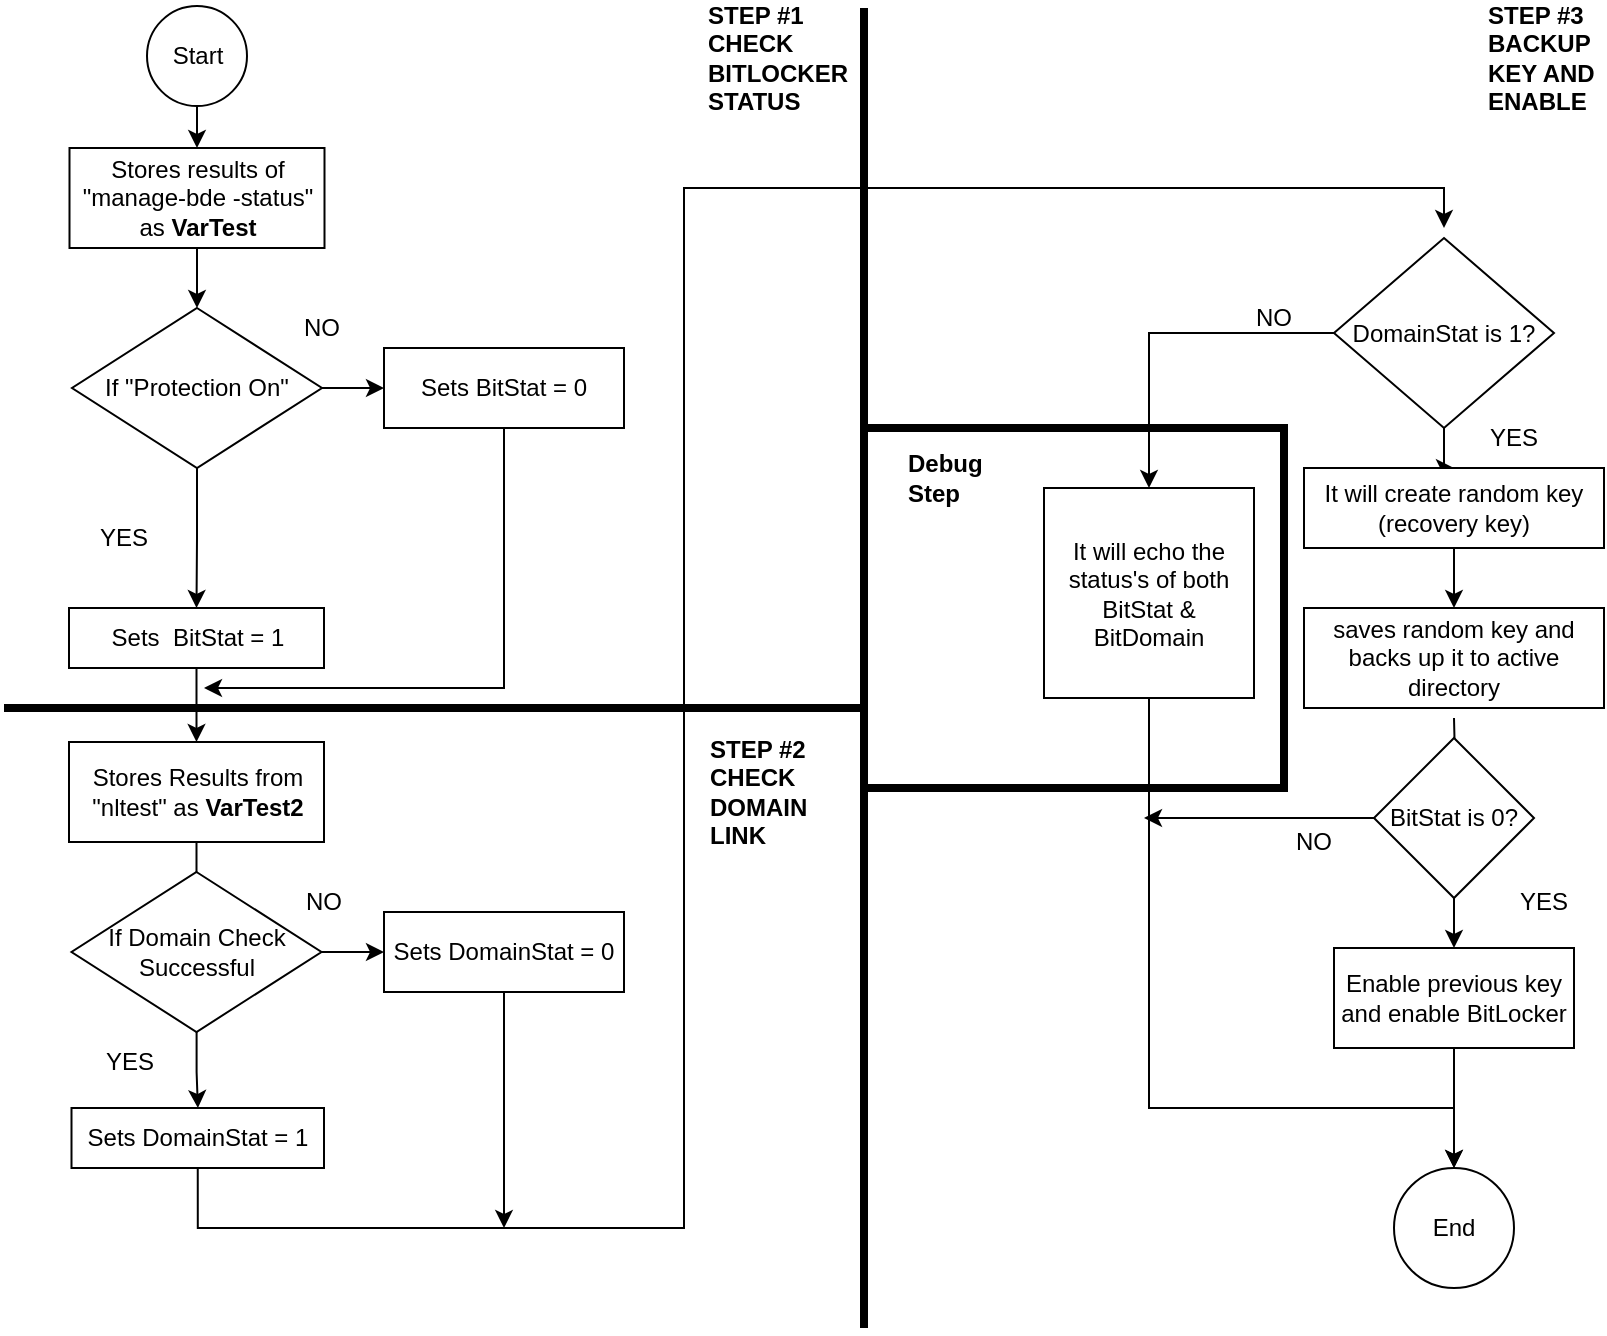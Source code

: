 <mxfile version="21.2.0" type="device">
  <diagram id="C5RBs43oDa-KdzZeNtuy" name="Page-1">
    <mxGraphModel dx="1313" dy="726" grid="1" gridSize="10" guides="1" tooltips="1" connect="1" arrows="1" fold="1" page="1" pageScale="1" pageWidth="827" pageHeight="1169" math="0" shadow="0">
      <root>
        <mxCell id="WIyWlLk6GJQsqaUBKTNV-0" />
        <mxCell id="WIyWlLk6GJQsqaUBKTNV-1" parent="WIyWlLk6GJQsqaUBKTNV-0" />
        <mxCell id="m_8S2QRXvavVDWMZRbeS-149" value="" style="rounded=0;whiteSpace=wrap;html=1;strokeWidth=4;fillColor=none;" vertex="1" parent="WIyWlLk6GJQsqaUBKTNV-1">
          <mxGeometry x="440" y="220" width="210" height="180" as="geometry" />
        </mxCell>
        <mxCell id="m_8S2QRXvavVDWMZRbeS-68" value="Start" style="ellipse;whiteSpace=wrap;html=1;aspect=fixed;" vertex="1" parent="WIyWlLk6GJQsqaUBKTNV-1">
          <mxGeometry x="81.5" y="9" width="50" height="50" as="geometry" />
        </mxCell>
        <mxCell id="m_8S2QRXvavVDWMZRbeS-69" value="Stores results of &quot;manage-bde -status&quot; as&lt;b&gt; VarTest&lt;/b&gt;" style="rounded=0;whiteSpace=wrap;html=1;" vertex="1" parent="WIyWlLk6GJQsqaUBKTNV-1">
          <mxGeometry x="42.75" y="80" width="127.5" height="50" as="geometry" />
        </mxCell>
        <mxCell id="m_8S2QRXvavVDWMZRbeS-71" value="" style="endArrow=classic;html=1;rounded=0;exitX=0.5;exitY=1;exitDx=0;exitDy=0;entryX=0.5;entryY=0;entryDx=0;entryDy=0;" edge="1" parent="WIyWlLk6GJQsqaUBKTNV-1" source="m_8S2QRXvavVDWMZRbeS-68" target="m_8S2QRXvavVDWMZRbeS-69">
          <mxGeometry width="50" height="50" relative="1" as="geometry">
            <mxPoint x="90" y="110" as="sourcePoint" />
            <mxPoint x="125" y="100" as="targetPoint" />
          </mxGeometry>
        </mxCell>
        <mxCell id="m_8S2QRXvavVDWMZRbeS-127" value="" style="edgeStyle=orthogonalEdgeStyle;rounded=0;orthogonalLoop=1;jettySize=auto;html=1;" edge="1" parent="WIyWlLk6GJQsqaUBKTNV-1" source="m_8S2QRXvavVDWMZRbeS-72" target="m_8S2QRXvavVDWMZRbeS-76">
          <mxGeometry relative="1" as="geometry" />
        </mxCell>
        <mxCell id="m_8S2QRXvavVDWMZRbeS-168" value="" style="edgeStyle=orthogonalEdgeStyle;rounded=0;orthogonalLoop=1;jettySize=auto;html=1;entryX=0.5;entryY=0;entryDx=0;entryDy=0;" edge="1" parent="WIyWlLk6GJQsqaUBKTNV-1" source="m_8S2QRXvavVDWMZRbeS-72" target="m_8S2QRXvavVDWMZRbeS-78">
          <mxGeometry relative="1" as="geometry" />
        </mxCell>
        <mxCell id="m_8S2QRXvavVDWMZRbeS-72" value="If &quot;Protection On&quot;" style="rhombus;whiteSpace=wrap;html=1;" vertex="1" parent="WIyWlLk6GJQsqaUBKTNV-1">
          <mxGeometry x="44" y="160" width="125" height="80" as="geometry" />
        </mxCell>
        <mxCell id="m_8S2QRXvavVDWMZRbeS-73" value="" style="endArrow=classic;html=1;rounded=0;exitX=0.5;exitY=1;exitDx=0;exitDy=0;entryX=0.5;entryY=0;entryDx=0;entryDy=0;" edge="1" parent="WIyWlLk6GJQsqaUBKTNV-1" source="m_8S2QRXvavVDWMZRbeS-69" target="m_8S2QRXvavVDWMZRbeS-72">
          <mxGeometry width="50" height="50" relative="1" as="geometry">
            <mxPoint x="110" y="190" as="sourcePoint" />
            <mxPoint x="125" y="170" as="targetPoint" />
          </mxGeometry>
        </mxCell>
        <mxCell id="m_8S2QRXvavVDWMZRbeS-76" value="Sets BitStat = 0" style="rounded=0;whiteSpace=wrap;html=1;" vertex="1" parent="WIyWlLk6GJQsqaUBKTNV-1">
          <mxGeometry x="200" y="180" width="120" height="40" as="geometry" />
        </mxCell>
        <mxCell id="m_8S2QRXvavVDWMZRbeS-128" value="" style="edgeStyle=orthogonalEdgeStyle;rounded=0;orthogonalLoop=1;jettySize=auto;html=1;entryX=0.5;entryY=0;entryDx=0;entryDy=0;" edge="1" parent="WIyWlLk6GJQsqaUBKTNV-1" source="m_8S2QRXvavVDWMZRbeS-78" target="m_8S2QRXvavVDWMZRbeS-81">
          <mxGeometry relative="1" as="geometry" />
        </mxCell>
        <mxCell id="m_8S2QRXvavVDWMZRbeS-78" value="Sets&amp;nbsp; BitStat = 1" style="rounded=0;whiteSpace=wrap;html=1;" vertex="1" parent="WIyWlLk6GJQsqaUBKTNV-1">
          <mxGeometry x="42.5" y="310" width="127.5" height="30" as="geometry" />
        </mxCell>
        <mxCell id="m_8S2QRXvavVDWMZRbeS-87" value="" style="edgeStyle=orthogonalEdgeStyle;rounded=0;orthogonalLoop=1;jettySize=auto;html=1;" edge="1" parent="WIyWlLk6GJQsqaUBKTNV-1" source="m_8S2QRXvavVDWMZRbeS-81" target="m_8S2QRXvavVDWMZRbeS-84">
          <mxGeometry relative="1" as="geometry" />
        </mxCell>
        <mxCell id="m_8S2QRXvavVDWMZRbeS-81" value="&lt;span style=&quot;background-color: rgb(255, 255, 255);&quot;&gt;Stores Results from &quot;nltest&quot; as &lt;b&gt;VarTest2&lt;/b&gt;&lt;/span&gt;" style="rounded=0;whiteSpace=wrap;html=1;" vertex="1" parent="WIyWlLk6GJQsqaUBKTNV-1">
          <mxGeometry x="42.5" y="377" width="127.5" height="50" as="geometry" />
        </mxCell>
        <mxCell id="m_8S2QRXvavVDWMZRbeS-88" value="" style="edgeStyle=orthogonalEdgeStyle;rounded=0;orthogonalLoop=1;jettySize=auto;html=1;" edge="1" parent="WIyWlLk6GJQsqaUBKTNV-1" source="m_8S2QRXvavVDWMZRbeS-84" target="m_8S2QRXvavVDWMZRbeS-85">
          <mxGeometry relative="1" as="geometry" />
        </mxCell>
        <mxCell id="m_8S2QRXvavVDWMZRbeS-126" value="" style="edgeStyle=orthogonalEdgeStyle;rounded=0;orthogonalLoop=1;jettySize=auto;html=1;" edge="1" parent="WIyWlLk6GJQsqaUBKTNV-1" source="m_8S2QRXvavVDWMZRbeS-84" target="m_8S2QRXvavVDWMZRbeS-125">
          <mxGeometry relative="1" as="geometry" />
        </mxCell>
        <mxCell id="m_8S2QRXvavVDWMZRbeS-84" value="If Domain Check Successful" style="rhombus;whiteSpace=wrap;html=1;" vertex="1" parent="WIyWlLk6GJQsqaUBKTNV-1">
          <mxGeometry x="43.75" y="442" width="125" height="80" as="geometry" />
        </mxCell>
        <mxCell id="m_8S2QRXvavVDWMZRbeS-85" value="Sets DomainStat = 1" style="rounded=0;whiteSpace=wrap;html=1;" vertex="1" parent="WIyWlLk6GJQsqaUBKTNV-1">
          <mxGeometry x="43.75" y="560" width="126.25" height="30" as="geometry" />
        </mxCell>
        <mxCell id="m_8S2QRXvavVDWMZRbeS-129" value="" style="edgeStyle=orthogonalEdgeStyle;rounded=0;orthogonalLoop=1;jettySize=auto;html=1;" edge="1" parent="WIyWlLk6GJQsqaUBKTNV-1" source="m_8S2QRXvavVDWMZRbeS-91" target="m_8S2QRXvavVDWMZRbeS-112">
          <mxGeometry relative="1" as="geometry" />
        </mxCell>
        <mxCell id="m_8S2QRXvavVDWMZRbeS-161" value="" style="edgeStyle=orthogonalEdgeStyle;rounded=0;orthogonalLoop=1;jettySize=auto;html=1;entryX=0.5;entryY=0;entryDx=0;entryDy=0;" edge="1" parent="WIyWlLk6GJQsqaUBKTNV-1" source="m_8S2QRXvavVDWMZRbeS-91" target="m_8S2QRXvavVDWMZRbeS-94">
          <mxGeometry relative="1" as="geometry" />
        </mxCell>
        <mxCell id="m_8S2QRXvavVDWMZRbeS-91" value="DomainStat is 1?" style="rhombus;whiteSpace=wrap;html=1;" vertex="1" parent="WIyWlLk6GJQsqaUBKTNV-1">
          <mxGeometry x="675" y="125" width="110" height="95" as="geometry" />
        </mxCell>
        <mxCell id="m_8S2QRXvavVDWMZRbeS-162" value="" style="edgeStyle=orthogonalEdgeStyle;rounded=0;orthogonalLoop=1;jettySize=auto;html=1;" edge="1" parent="WIyWlLk6GJQsqaUBKTNV-1" source="m_8S2QRXvavVDWMZRbeS-94">
          <mxGeometry relative="1" as="geometry">
            <mxPoint x="735" y="310" as="targetPoint" />
          </mxGeometry>
        </mxCell>
        <mxCell id="m_8S2QRXvavVDWMZRbeS-94" value="It will create random key (recovery key)" style="rounded=0;whiteSpace=wrap;html=1;" vertex="1" parent="WIyWlLk6GJQsqaUBKTNV-1">
          <mxGeometry x="660" y="240" width="150" height="40" as="geometry" />
        </mxCell>
        <mxCell id="m_8S2QRXvavVDWMZRbeS-97" value="" style="edgeStyle=orthogonalEdgeStyle;rounded=0;orthogonalLoop=1;jettySize=auto;html=1;" edge="1" parent="WIyWlLk6GJQsqaUBKTNV-1" target="m_8S2QRXvavVDWMZRbeS-96">
          <mxGeometry relative="1" as="geometry">
            <mxPoint x="735" y="365" as="sourcePoint" />
          </mxGeometry>
        </mxCell>
        <mxCell id="m_8S2QRXvavVDWMZRbeS-95" value="&lt;span style=&quot;background-color: rgb(255, 255, 255);&quot;&gt;saves random key and backs up it to active directory&lt;/span&gt;" style="rounded=0;whiteSpace=wrap;html=1;" vertex="1" parent="WIyWlLk6GJQsqaUBKTNV-1">
          <mxGeometry x="660" y="310" width="150" height="50" as="geometry" />
        </mxCell>
        <mxCell id="m_8S2QRXvavVDWMZRbeS-116" value="" style="edgeStyle=orthogonalEdgeStyle;rounded=0;orthogonalLoop=1;jettySize=auto;html=1;" edge="1" parent="WIyWlLk6GJQsqaUBKTNV-1" source="m_8S2QRXvavVDWMZRbeS-96" target="m_8S2QRXvavVDWMZRbeS-115">
          <mxGeometry relative="1" as="geometry" />
        </mxCell>
        <mxCell id="m_8S2QRXvavVDWMZRbeS-123" value="" style="edgeStyle=orthogonalEdgeStyle;rounded=0;orthogonalLoop=1;jettySize=auto;html=1;" edge="1" parent="WIyWlLk6GJQsqaUBKTNV-1" source="m_8S2QRXvavVDWMZRbeS-96">
          <mxGeometry relative="1" as="geometry">
            <mxPoint x="580" y="415" as="targetPoint" />
          </mxGeometry>
        </mxCell>
        <mxCell id="m_8S2QRXvavVDWMZRbeS-96" value="BitStat is 0?" style="rhombus;whiteSpace=wrap;html=1;" vertex="1" parent="WIyWlLk6GJQsqaUBKTNV-1">
          <mxGeometry x="695" y="375" width="80" height="80" as="geometry" />
        </mxCell>
        <mxCell id="m_8S2QRXvavVDWMZRbeS-130" value="" style="edgeStyle=orthogonalEdgeStyle;rounded=0;orthogonalLoop=1;jettySize=auto;html=1;exitX=0.5;exitY=1;exitDx=0;exitDy=0;" edge="1" parent="WIyWlLk6GJQsqaUBKTNV-1" source="m_8S2QRXvavVDWMZRbeS-112" target="m_8S2QRXvavVDWMZRbeS-118">
          <mxGeometry relative="1" as="geometry">
            <Array as="points">
              <mxPoint x="583" y="560" />
            </Array>
          </mxGeometry>
        </mxCell>
        <mxCell id="m_8S2QRXvavVDWMZRbeS-112" value="It will echo the status&#39;s of both BitStat &amp;amp; BitDomain" style="whiteSpace=wrap;html=1;aspect=fixed;" vertex="1" parent="WIyWlLk6GJQsqaUBKTNV-1">
          <mxGeometry x="530" y="250" width="105" height="105" as="geometry" />
        </mxCell>
        <mxCell id="m_8S2QRXvavVDWMZRbeS-119" value="" style="edgeStyle=orthogonalEdgeStyle;rounded=0;orthogonalLoop=1;jettySize=auto;html=1;" edge="1" parent="WIyWlLk6GJQsqaUBKTNV-1" source="m_8S2QRXvavVDWMZRbeS-115" target="m_8S2QRXvavVDWMZRbeS-118">
          <mxGeometry relative="1" as="geometry" />
        </mxCell>
        <mxCell id="m_8S2QRXvavVDWMZRbeS-115" value="Enable previous key and enable BitLocker" style="rounded=0;whiteSpace=wrap;html=1;" vertex="1" parent="WIyWlLk6GJQsqaUBKTNV-1">
          <mxGeometry x="675" y="480" width="120" height="50" as="geometry" />
        </mxCell>
        <mxCell id="m_8S2QRXvavVDWMZRbeS-118" value="End" style="ellipse;whiteSpace=wrap;html=1;aspect=fixed;" vertex="1" parent="WIyWlLk6GJQsqaUBKTNV-1">
          <mxGeometry x="705" y="590" width="60" height="60" as="geometry" />
        </mxCell>
        <mxCell id="m_8S2QRXvavVDWMZRbeS-124" value="YES" style="text;html=1;strokeColor=none;fillColor=none;align=center;verticalAlign=middle;whiteSpace=wrap;rounded=0;" vertex="1" parent="WIyWlLk6GJQsqaUBKTNV-1">
          <mxGeometry x="750" y="442" width="60" height="30" as="geometry" />
        </mxCell>
        <mxCell id="m_8S2QRXvavVDWMZRbeS-125" value="Sets DomainStat = 0" style="rounded=0;whiteSpace=wrap;html=1;" vertex="1" parent="WIyWlLk6GJQsqaUBKTNV-1">
          <mxGeometry x="200" y="462" width="120" height="40" as="geometry" />
        </mxCell>
        <mxCell id="m_8S2QRXvavVDWMZRbeS-131" value="" style="endArrow=none;html=1;rounded=0;strokeWidth=4;" edge="1" parent="WIyWlLk6GJQsqaUBKTNV-1">
          <mxGeometry width="50" height="50" relative="1" as="geometry">
            <mxPoint x="10" y="360" as="sourcePoint" />
            <mxPoint x="440" y="360" as="targetPoint" />
          </mxGeometry>
        </mxCell>
        <mxCell id="m_8S2QRXvavVDWMZRbeS-132" value="" style="endArrow=none;html=1;rounded=0;strokeWidth=4;" edge="1" parent="WIyWlLk6GJQsqaUBKTNV-1">
          <mxGeometry width="50" height="50" relative="1" as="geometry">
            <mxPoint x="440" y="670" as="sourcePoint" />
            <mxPoint x="440" y="10" as="targetPoint" />
          </mxGeometry>
        </mxCell>
        <mxCell id="m_8S2QRXvavVDWMZRbeS-133" value="STEP #1&lt;br&gt;&lt;div style=&quot;&quot;&gt;&lt;span style=&quot;background-color: initial;&quot;&gt;CHECK BITLOCKER STATUS&lt;/span&gt;&lt;/div&gt;" style="text;html=1;strokeColor=none;fillColor=none;align=left;verticalAlign=middle;whiteSpace=wrap;rounded=0;strokeWidth=4;fontStyle=1" vertex="1" parent="WIyWlLk6GJQsqaUBKTNV-1">
          <mxGeometry x="360" y="20" width="60" height="30" as="geometry" />
        </mxCell>
        <mxCell id="m_8S2QRXvavVDWMZRbeS-135" value="STEP #2&lt;br&gt;&lt;div style=&quot;&quot;&gt;&lt;span style=&quot;background-color: initial;&quot;&gt;CHECK DOMAIN LINK&lt;/span&gt;&lt;/div&gt;" style="text;html=1;strokeColor=none;fillColor=none;align=left;verticalAlign=middle;whiteSpace=wrap;rounded=0;strokeWidth=4;fontStyle=1" vertex="1" parent="WIyWlLk6GJQsqaUBKTNV-1">
          <mxGeometry x="361" y="387" width="60" height="30" as="geometry" />
        </mxCell>
        <mxCell id="m_8S2QRXvavVDWMZRbeS-136" value="STEP #3&lt;br&gt;&lt;div style=&quot;&quot;&gt;&lt;span style=&quot;background-color: initial;&quot;&gt;BACKUP KEY AND ENABLE&lt;/span&gt;&lt;/div&gt;" style="text;html=1;strokeColor=none;fillColor=none;align=left;verticalAlign=middle;whiteSpace=wrap;rounded=0;strokeWidth=4;fontStyle=1" vertex="1" parent="WIyWlLk6GJQsqaUBKTNV-1">
          <mxGeometry x="750" y="20" width="60" height="30" as="geometry" />
        </mxCell>
        <mxCell id="m_8S2QRXvavVDWMZRbeS-137" value="" style="edgeStyle=orthogonalEdgeStyle;rounded=0;orthogonalLoop=1;jettySize=auto;html=1;exitX=0.5;exitY=1;exitDx=0;exitDy=0;" edge="1" parent="WIyWlLk6GJQsqaUBKTNV-1" source="m_8S2QRXvavVDWMZRbeS-85">
          <mxGeometry relative="1" as="geometry">
            <mxPoint x="135" y="330" as="sourcePoint" />
            <mxPoint x="730" y="120" as="targetPoint" />
            <Array as="points">
              <mxPoint x="107" y="620" />
              <mxPoint x="350" y="620" />
              <mxPoint x="350" y="100" />
              <mxPoint x="730" y="100" />
            </Array>
          </mxGeometry>
        </mxCell>
        <mxCell id="m_8S2QRXvavVDWMZRbeS-138" value="NO" style="text;html=1;strokeColor=none;fillColor=none;align=center;verticalAlign=middle;whiteSpace=wrap;rounded=0;" vertex="1" parent="WIyWlLk6GJQsqaUBKTNV-1">
          <mxGeometry x="139" y="155" width="60" height="30" as="geometry" />
        </mxCell>
        <mxCell id="m_8S2QRXvavVDWMZRbeS-139" value="YES" style="text;html=1;strokeColor=none;fillColor=none;align=center;verticalAlign=middle;whiteSpace=wrap;rounded=0;" vertex="1" parent="WIyWlLk6GJQsqaUBKTNV-1">
          <mxGeometry x="40" y="260" width="60" height="30" as="geometry" />
        </mxCell>
        <mxCell id="m_8S2QRXvavVDWMZRbeS-140" value="NO" style="text;html=1;strokeColor=none;fillColor=none;align=center;verticalAlign=middle;whiteSpace=wrap;rounded=0;" vertex="1" parent="WIyWlLk6GJQsqaUBKTNV-1">
          <mxGeometry x="140" y="442" width="60" height="30" as="geometry" />
        </mxCell>
        <mxCell id="m_8S2QRXvavVDWMZRbeS-141" value="YES" style="text;html=1;strokeColor=none;fillColor=none;align=center;verticalAlign=middle;whiteSpace=wrap;rounded=0;" vertex="1" parent="WIyWlLk6GJQsqaUBKTNV-1">
          <mxGeometry x="42.5" y="522" width="60" height="30" as="geometry" />
        </mxCell>
        <mxCell id="m_8S2QRXvavVDWMZRbeS-143" value="NO" style="text;html=1;strokeColor=none;fillColor=none;align=center;verticalAlign=middle;whiteSpace=wrap;rounded=0;" vertex="1" parent="WIyWlLk6GJQsqaUBKTNV-1">
          <mxGeometry x="615" y="150" width="60" height="30" as="geometry" />
        </mxCell>
        <mxCell id="m_8S2QRXvavVDWMZRbeS-145" value="NO" style="text;html=1;strokeColor=none;fillColor=none;align=center;verticalAlign=middle;whiteSpace=wrap;rounded=0;" vertex="1" parent="WIyWlLk6GJQsqaUBKTNV-1">
          <mxGeometry x="635" y="412" width="60" height="30" as="geometry" />
        </mxCell>
        <mxCell id="m_8S2QRXvavVDWMZRbeS-146" value="Debug Step" style="text;html=1;strokeColor=none;fillColor=none;align=left;verticalAlign=middle;whiteSpace=wrap;rounded=0;fontStyle=1" vertex="1" parent="WIyWlLk6GJQsqaUBKTNV-1">
          <mxGeometry x="460" y="230" width="60" height="30" as="geometry" />
        </mxCell>
        <mxCell id="m_8S2QRXvavVDWMZRbeS-148" value="" style="endArrow=classic;html=1;rounded=0;exitX=0.5;exitY=1;exitDx=0;exitDy=0;" edge="1" parent="WIyWlLk6GJQsqaUBKTNV-1" source="m_8S2QRXvavVDWMZRbeS-76">
          <mxGeometry width="50" height="50" relative="1" as="geometry">
            <mxPoint x="380" y="340" as="sourcePoint" />
            <mxPoint x="110" y="350" as="targetPoint" />
            <Array as="points">
              <mxPoint x="260" y="350" />
            </Array>
          </mxGeometry>
        </mxCell>
        <mxCell id="m_8S2QRXvavVDWMZRbeS-164" value="YES" style="text;html=1;strokeColor=none;fillColor=none;align=center;verticalAlign=middle;whiteSpace=wrap;rounded=0;" vertex="1" parent="WIyWlLk6GJQsqaUBKTNV-1">
          <mxGeometry x="735" y="210" width="60" height="30" as="geometry" />
        </mxCell>
        <mxCell id="m_8S2QRXvavVDWMZRbeS-166" value="" style="endArrow=classic;html=1;rounded=0;exitX=0.5;exitY=1;exitDx=0;exitDy=0;" edge="1" parent="WIyWlLk6GJQsqaUBKTNV-1" source="m_8S2QRXvavVDWMZRbeS-125">
          <mxGeometry width="50" height="50" relative="1" as="geometry">
            <mxPoint x="270" y="230" as="sourcePoint" />
            <mxPoint x="260" y="620" as="targetPoint" />
            <Array as="points" />
          </mxGeometry>
        </mxCell>
      </root>
    </mxGraphModel>
  </diagram>
</mxfile>
